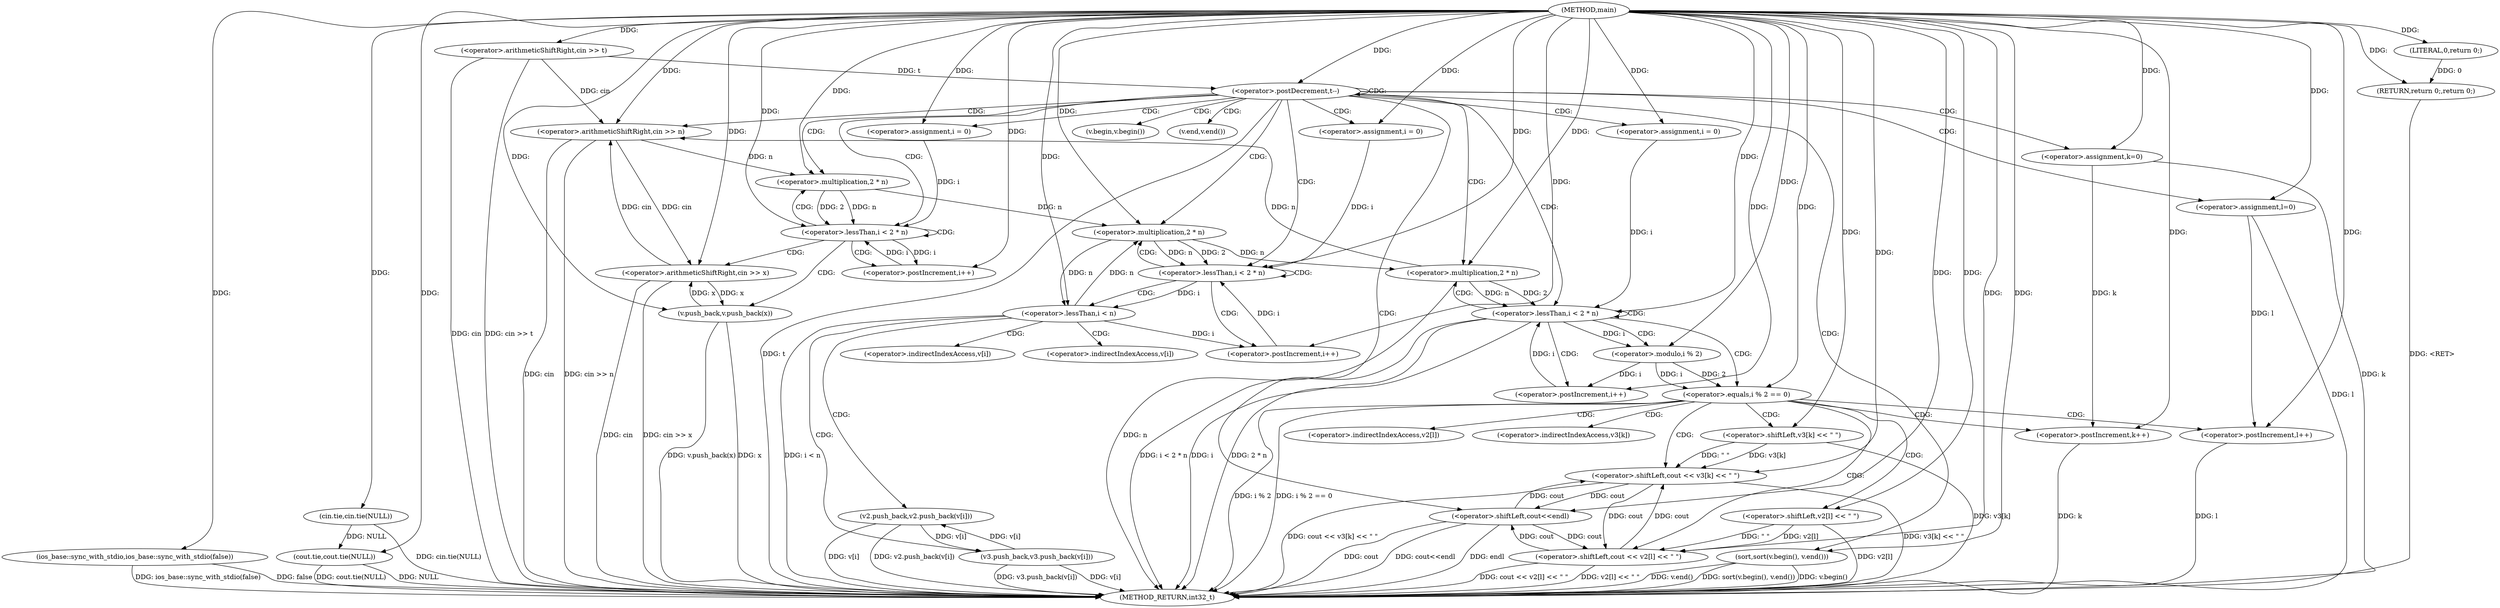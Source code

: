 digraph "main" {  
"1000118" [label = "(METHOD,main)" ]
"1000244" [label = "(METHOD_RETURN,int32_t)" ]
"1000120" [label = "(ios_base::sync_with_stdio,ios_base::sync_with_stdio(false))" ]
"1000122" [label = "(cin.tie,cin.tie(NULL))" ]
"1000124" [label = "(cout.tie,cout.tie(NULL))" ]
"1000127" [label = "(<operator>.arithmeticShiftRight,cin >> t)" ]
"1000242" [label = "(RETURN,return 0;,return 0;)" ]
"1000131" [label = "(<operator>.postDecrement,t--)" ]
"1000243" [label = "(LITERAL,0,return 0;)" ]
"1000135" [label = "(<operator>.arithmeticShiftRight,cin >> n)" ]
"1000158" [label = "(sort,sort(v.begin(), v.end()))" ]
"1000192" [label = "(<operator>.assignment,k=0)" ]
"1000196" [label = "(<operator>.assignment,l=0)" ]
"1000239" [label = "(<operator>.shiftLeft,cout<<endl)" ]
"1000141" [label = "(<operator>.assignment,i = 0)" ]
"1000144" [label = "(<operator>.lessThan,i < 2 * n)" ]
"1000149" [label = "(<operator>.postIncrement,i++)" ]
"1000165" [label = "(<operator>.assignment,i = 0)" ]
"1000168" [label = "(<operator>.lessThan,i < 2 * n)" ]
"1000173" [label = "(<operator>.postIncrement,i++)" ]
"1000201" [label = "(<operator>.assignment,i = 0)" ]
"1000204" [label = "(<operator>.lessThan,i < 2 * n)" ]
"1000209" [label = "(<operator>.postIncrement,i++)" ]
"1000153" [label = "(<operator>.arithmeticShiftRight,cin >> x)" ]
"1000156" [label = "(v.push_back,v.push_back(x))" ]
"1000146" [label = "(<operator>.multiplication,2 * n)" ]
"1000170" [label = "(<operator>.multiplication,2 * n)" ]
"1000177" [label = "(<operator>.lessThan,i < n)" ]
"1000206" [label = "(<operator>.multiplication,2 * n)" ]
"1000213" [label = "(<operator>.equals,i % 2 == 0)" ]
"1000181" [label = "(v2.push_back,v2.push_back(v[i]))" ]
"1000219" [label = "(<operator>.shiftLeft,cout << v3[k] << \" \")" ]
"1000226" [label = "(<operator>.postIncrement,k++)" ]
"1000187" [label = "(v3.push_back,v3.push_back(v[i]))" ]
"1000214" [label = "(<operator>.modulo,i % 2)" ]
"1000230" [label = "(<operator>.shiftLeft,cout << v2[l] << \" \")" ]
"1000237" [label = "(<operator>.postIncrement,l++)" ]
"1000221" [label = "(<operator>.shiftLeft,v3[k] << \" \")" ]
"1000232" [label = "(<operator>.shiftLeft,v2[l] << \" \")" ]
"1000159" [label = "(v.begin,v.begin())" ]
"1000160" [label = "(v.end,v.end())" ]
"1000182" [label = "(<operator>.indirectIndexAccess,v[i])" ]
"1000188" [label = "(<operator>.indirectIndexAccess,v[i])" ]
"1000222" [label = "(<operator>.indirectIndexAccess,v3[k])" ]
"1000233" [label = "(<operator>.indirectIndexAccess,v2[l])" ]
  "1000120" -> "1000244"  [ label = "DDG: ios_base::sync_with_stdio(false)"] 
  "1000122" -> "1000244"  [ label = "DDG: cin.tie(NULL)"] 
  "1000124" -> "1000244"  [ label = "DDG: NULL"] 
  "1000124" -> "1000244"  [ label = "DDG: cout.tie(NULL)"] 
  "1000127" -> "1000244"  [ label = "DDG: cin"] 
  "1000127" -> "1000244"  [ label = "DDG: cin >> t"] 
  "1000131" -> "1000244"  [ label = "DDG: t"] 
  "1000135" -> "1000244"  [ label = "DDG: cin"] 
  "1000135" -> "1000244"  [ label = "DDG: cin >> n"] 
  "1000158" -> "1000244"  [ label = "DDG: v.begin()"] 
  "1000158" -> "1000244"  [ label = "DDG: v.end()"] 
  "1000158" -> "1000244"  [ label = "DDG: sort(v.begin(), v.end())"] 
  "1000192" -> "1000244"  [ label = "DDG: k"] 
  "1000196" -> "1000244"  [ label = "DDG: l"] 
  "1000204" -> "1000244"  [ label = "DDG: i"] 
  "1000206" -> "1000244"  [ label = "DDG: n"] 
  "1000204" -> "1000244"  [ label = "DDG: 2 * n"] 
  "1000204" -> "1000244"  [ label = "DDG: i < 2 * n"] 
  "1000239" -> "1000244"  [ label = "DDG: cout"] 
  "1000239" -> "1000244"  [ label = "DDG: cout<<endl"] 
  "1000213" -> "1000244"  [ label = "DDG: i % 2"] 
  "1000213" -> "1000244"  [ label = "DDG: i % 2 == 0"] 
  "1000232" -> "1000244"  [ label = "DDG: v2[l]"] 
  "1000230" -> "1000244"  [ label = "DDG: v2[l] << \" \""] 
  "1000230" -> "1000244"  [ label = "DDG: cout << v2[l] << \" \""] 
  "1000237" -> "1000244"  [ label = "DDG: l"] 
  "1000221" -> "1000244"  [ label = "DDG: v3[k]"] 
  "1000219" -> "1000244"  [ label = "DDG: v3[k] << \" \""] 
  "1000219" -> "1000244"  [ label = "DDG: cout << v3[k] << \" \""] 
  "1000226" -> "1000244"  [ label = "DDG: k"] 
  "1000177" -> "1000244"  [ label = "DDG: i < n"] 
  "1000187" -> "1000244"  [ label = "DDG: v[i]"] 
  "1000187" -> "1000244"  [ label = "DDG: v3.push_back(v[i])"] 
  "1000181" -> "1000244"  [ label = "DDG: v[i]"] 
  "1000181" -> "1000244"  [ label = "DDG: v2.push_back(v[i])"] 
  "1000153" -> "1000244"  [ label = "DDG: cin"] 
  "1000153" -> "1000244"  [ label = "DDG: cin >> x"] 
  "1000156" -> "1000244"  [ label = "DDG: x"] 
  "1000156" -> "1000244"  [ label = "DDG: v.push_back(x)"] 
  "1000242" -> "1000244"  [ label = "DDG: <RET>"] 
  "1000120" -> "1000244"  [ label = "DDG: false"] 
  "1000239" -> "1000244"  [ label = "DDG: endl"] 
  "1000243" -> "1000242"  [ label = "DDG: 0"] 
  "1000118" -> "1000242"  [ label = "DDG: "] 
  "1000118" -> "1000120"  [ label = "DDG: "] 
  "1000118" -> "1000122"  [ label = "DDG: "] 
  "1000122" -> "1000124"  [ label = "DDG: NULL"] 
  "1000118" -> "1000124"  [ label = "DDG: "] 
  "1000118" -> "1000127"  [ label = "DDG: "] 
  "1000118" -> "1000243"  [ label = "DDG: "] 
  "1000127" -> "1000131"  [ label = "DDG: t"] 
  "1000118" -> "1000131"  [ label = "DDG: "] 
  "1000118" -> "1000192"  [ label = "DDG: "] 
  "1000118" -> "1000196"  [ label = "DDG: "] 
  "1000127" -> "1000135"  [ label = "DDG: cin"] 
  "1000153" -> "1000135"  [ label = "DDG: cin"] 
  "1000118" -> "1000135"  [ label = "DDG: "] 
  "1000206" -> "1000135"  [ label = "DDG: n"] 
  "1000118" -> "1000141"  [ label = "DDG: "] 
  "1000118" -> "1000158"  [ label = "DDG: "] 
  "1000118" -> "1000165"  [ label = "DDG: "] 
  "1000118" -> "1000201"  [ label = "DDG: "] 
  "1000230" -> "1000239"  [ label = "DDG: cout"] 
  "1000219" -> "1000239"  [ label = "DDG: cout"] 
  "1000118" -> "1000239"  [ label = "DDG: "] 
  "1000141" -> "1000144"  [ label = "DDG: i"] 
  "1000149" -> "1000144"  [ label = "DDG: i"] 
  "1000118" -> "1000144"  [ label = "DDG: "] 
  "1000146" -> "1000144"  [ label = "DDG: n"] 
  "1000146" -> "1000144"  [ label = "DDG: 2"] 
  "1000144" -> "1000149"  [ label = "DDG: i"] 
  "1000118" -> "1000149"  [ label = "DDG: "] 
  "1000165" -> "1000168"  [ label = "DDG: i"] 
  "1000173" -> "1000168"  [ label = "DDG: i"] 
  "1000118" -> "1000168"  [ label = "DDG: "] 
  "1000170" -> "1000168"  [ label = "DDG: 2"] 
  "1000170" -> "1000168"  [ label = "DDG: n"] 
  "1000177" -> "1000173"  [ label = "DDG: i"] 
  "1000118" -> "1000173"  [ label = "DDG: "] 
  "1000201" -> "1000204"  [ label = "DDG: i"] 
  "1000209" -> "1000204"  [ label = "DDG: i"] 
  "1000118" -> "1000204"  [ label = "DDG: "] 
  "1000206" -> "1000204"  [ label = "DDG: 2"] 
  "1000206" -> "1000204"  [ label = "DDG: n"] 
  "1000214" -> "1000209"  [ label = "DDG: i"] 
  "1000118" -> "1000209"  [ label = "DDG: "] 
  "1000118" -> "1000146"  [ label = "DDG: "] 
  "1000135" -> "1000146"  [ label = "DDG: n"] 
  "1000135" -> "1000153"  [ label = "DDG: cin"] 
  "1000118" -> "1000153"  [ label = "DDG: "] 
  "1000156" -> "1000153"  [ label = "DDG: x"] 
  "1000153" -> "1000156"  [ label = "DDG: x"] 
  "1000118" -> "1000156"  [ label = "DDG: "] 
  "1000118" -> "1000170"  [ label = "DDG: "] 
  "1000146" -> "1000170"  [ label = "DDG: n"] 
  "1000177" -> "1000170"  [ label = "DDG: n"] 
  "1000118" -> "1000206"  [ label = "DDG: "] 
  "1000170" -> "1000206"  [ label = "DDG: n"] 
  "1000168" -> "1000177"  [ label = "DDG: i"] 
  "1000118" -> "1000177"  [ label = "DDG: "] 
  "1000170" -> "1000177"  [ label = "DDG: n"] 
  "1000214" -> "1000213"  [ label = "DDG: i"] 
  "1000214" -> "1000213"  [ label = "DDG: 2"] 
  "1000118" -> "1000213"  [ label = "DDG: "] 
  "1000187" -> "1000181"  [ label = "DDG: v[i]"] 
  "1000204" -> "1000214"  [ label = "DDG: i"] 
  "1000118" -> "1000214"  [ label = "DDG: "] 
  "1000239" -> "1000219"  [ label = "DDG: cout"] 
  "1000230" -> "1000219"  [ label = "DDG: cout"] 
  "1000118" -> "1000219"  [ label = "DDG: "] 
  "1000221" -> "1000219"  [ label = "DDG: v3[k]"] 
  "1000221" -> "1000219"  [ label = "DDG: \" \""] 
  "1000192" -> "1000226"  [ label = "DDG: k"] 
  "1000118" -> "1000226"  [ label = "DDG: "] 
  "1000181" -> "1000187"  [ label = "DDG: v[i]"] 
  "1000118" -> "1000221"  [ label = "DDG: "] 
  "1000239" -> "1000230"  [ label = "DDG: cout"] 
  "1000219" -> "1000230"  [ label = "DDG: cout"] 
  "1000118" -> "1000230"  [ label = "DDG: "] 
  "1000232" -> "1000230"  [ label = "DDG: \" \""] 
  "1000232" -> "1000230"  [ label = "DDG: v2[l]"] 
  "1000196" -> "1000237"  [ label = "DDG: l"] 
  "1000118" -> "1000237"  [ label = "DDG: "] 
  "1000118" -> "1000232"  [ label = "DDG: "] 
  "1000131" -> "1000239"  [ label = "CDG: "] 
  "1000131" -> "1000141"  [ label = "CDG: "] 
  "1000131" -> "1000135"  [ label = "CDG: "] 
  "1000131" -> "1000144"  [ label = "CDG: "] 
  "1000131" -> "1000165"  [ label = "CDG: "] 
  "1000131" -> "1000204"  [ label = "CDG: "] 
  "1000131" -> "1000196"  [ label = "CDG: "] 
  "1000131" -> "1000168"  [ label = "CDG: "] 
  "1000131" -> "1000131"  [ label = "CDG: "] 
  "1000131" -> "1000206"  [ label = "CDG: "] 
  "1000131" -> "1000159"  [ label = "CDG: "] 
  "1000131" -> "1000158"  [ label = "CDG: "] 
  "1000131" -> "1000201"  [ label = "CDG: "] 
  "1000131" -> "1000160"  [ label = "CDG: "] 
  "1000131" -> "1000170"  [ label = "CDG: "] 
  "1000131" -> "1000192"  [ label = "CDG: "] 
  "1000131" -> "1000146"  [ label = "CDG: "] 
  "1000144" -> "1000153"  [ label = "CDG: "] 
  "1000144" -> "1000156"  [ label = "CDG: "] 
  "1000144" -> "1000144"  [ label = "CDG: "] 
  "1000144" -> "1000149"  [ label = "CDG: "] 
  "1000144" -> "1000146"  [ label = "CDG: "] 
  "1000168" -> "1000168"  [ label = "CDG: "] 
  "1000168" -> "1000173"  [ label = "CDG: "] 
  "1000168" -> "1000170"  [ label = "CDG: "] 
  "1000168" -> "1000177"  [ label = "CDG: "] 
  "1000204" -> "1000213"  [ label = "CDG: "] 
  "1000204" -> "1000204"  [ label = "CDG: "] 
  "1000204" -> "1000206"  [ label = "CDG: "] 
  "1000204" -> "1000214"  [ label = "CDG: "] 
  "1000204" -> "1000209"  [ label = "CDG: "] 
  "1000177" -> "1000182"  [ label = "CDG: "] 
  "1000177" -> "1000188"  [ label = "CDG: "] 
  "1000177" -> "1000187"  [ label = "CDG: "] 
  "1000177" -> "1000181"  [ label = "CDG: "] 
  "1000213" -> "1000221"  [ label = "CDG: "] 
  "1000213" -> "1000233"  [ label = "CDG: "] 
  "1000213" -> "1000230"  [ label = "CDG: "] 
  "1000213" -> "1000219"  [ label = "CDG: "] 
  "1000213" -> "1000222"  [ label = "CDG: "] 
  "1000213" -> "1000237"  [ label = "CDG: "] 
  "1000213" -> "1000226"  [ label = "CDG: "] 
  "1000213" -> "1000232"  [ label = "CDG: "] 
}
